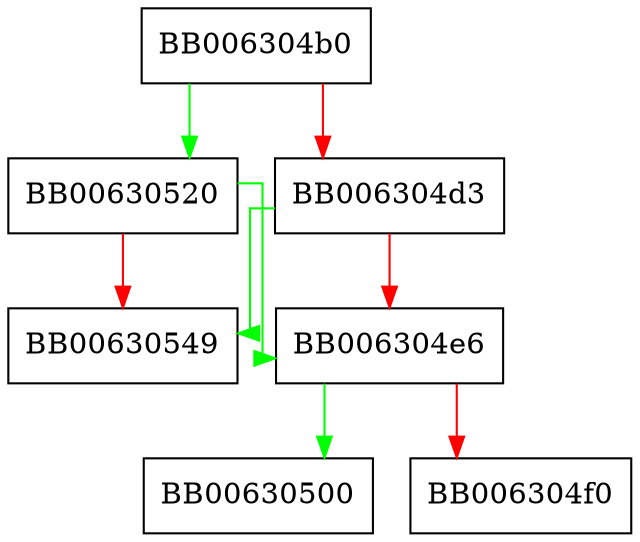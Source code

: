 digraph rsa_sig_print {
  node [shape="box"];
  graph [splines=ortho];
  BB006304b0 -> BB00630520 [color="green"];
  BB006304b0 -> BB006304d3 [color="red"];
  BB006304d3 -> BB00630549 [color="green"];
  BB006304d3 -> BB006304e6 [color="red"];
  BB006304e6 -> BB00630500 [color="green"];
  BB006304e6 -> BB006304f0 [color="red"];
  BB00630520 -> BB006304e6 [color="green"];
  BB00630520 -> BB00630549 [color="red"];
}